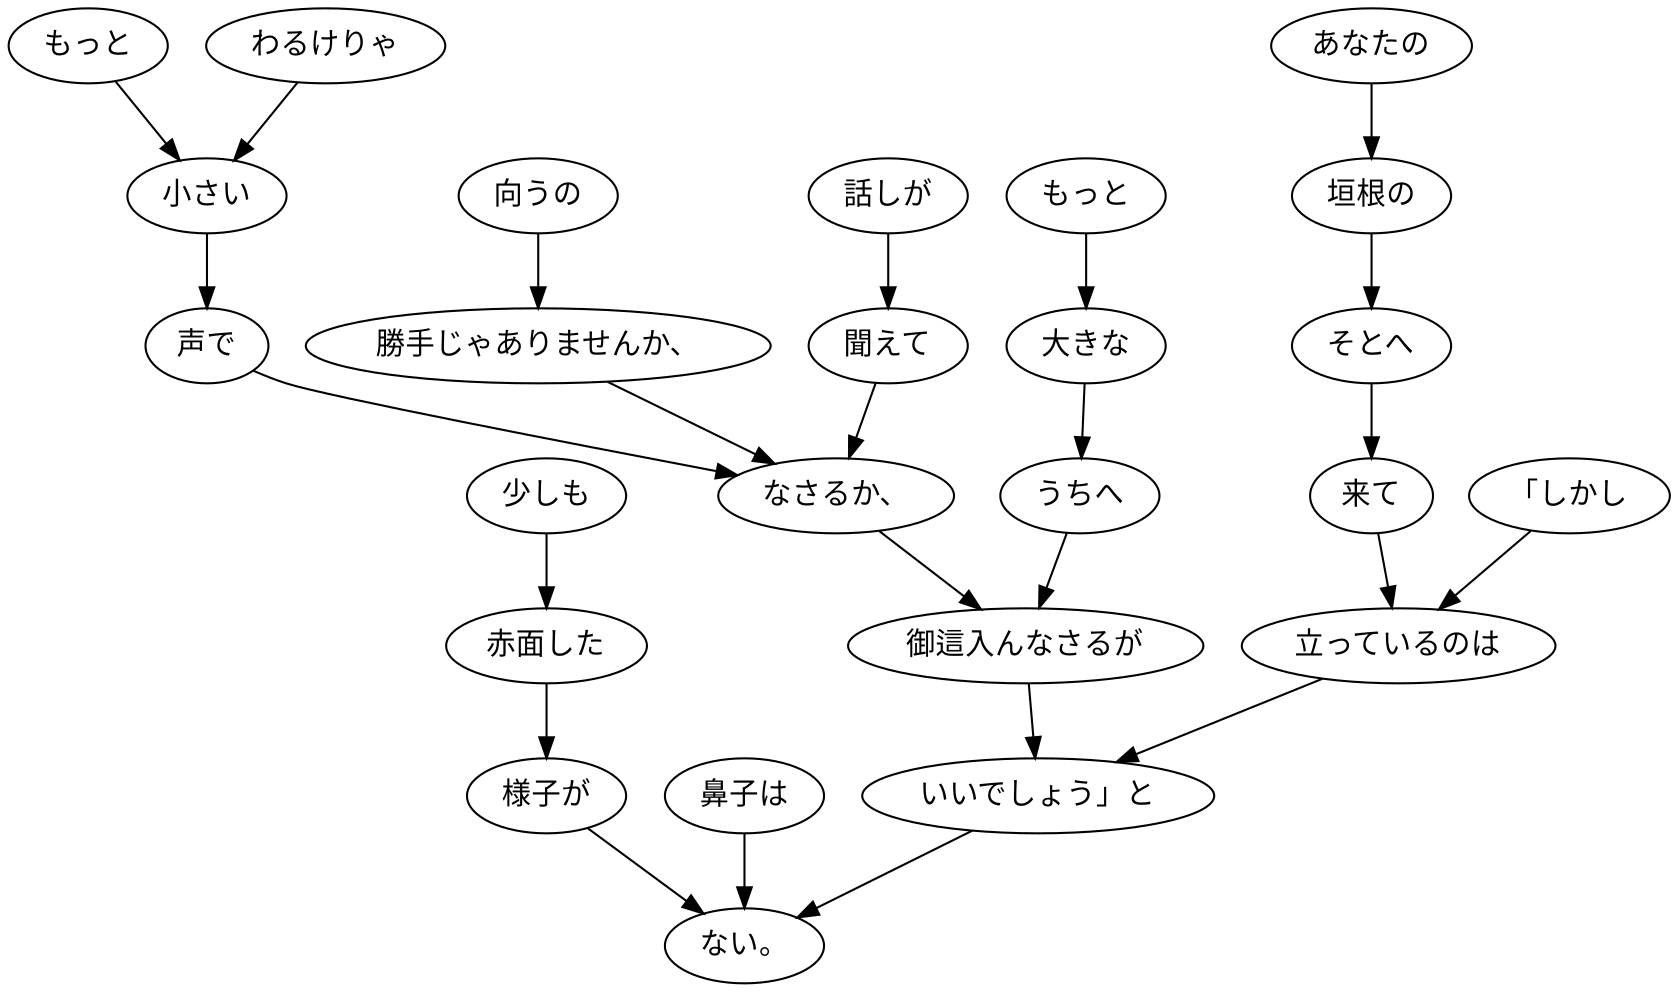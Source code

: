 digraph graph1654 {
	node0 [label="「しかし"];
	node1 [label="あなたの"];
	node2 [label="垣根の"];
	node3 [label="そとへ"];
	node4 [label="来て"];
	node5 [label="立っているのは"];
	node6 [label="向うの"];
	node7 [label="勝手じゃありませんか、"];
	node8 [label="話しが"];
	node9 [label="聞えて"];
	node10 [label="わるけりゃ"];
	node11 [label="もっと"];
	node12 [label="小さい"];
	node13 [label="声で"];
	node14 [label="なさるか、"];
	node15 [label="もっと"];
	node16 [label="大きな"];
	node17 [label="うちへ"];
	node18 [label="御這入んなさるが"];
	node19 [label="いいでしょう」と"];
	node20 [label="鼻子は"];
	node21 [label="少しも"];
	node22 [label="赤面した"];
	node23 [label="様子が"];
	node24 [label="ない。"];
	node0 -> node5;
	node1 -> node2;
	node2 -> node3;
	node3 -> node4;
	node4 -> node5;
	node5 -> node19;
	node6 -> node7;
	node7 -> node14;
	node8 -> node9;
	node9 -> node14;
	node10 -> node12;
	node11 -> node12;
	node12 -> node13;
	node13 -> node14;
	node14 -> node18;
	node15 -> node16;
	node16 -> node17;
	node17 -> node18;
	node18 -> node19;
	node19 -> node24;
	node20 -> node24;
	node21 -> node22;
	node22 -> node23;
	node23 -> node24;
}

